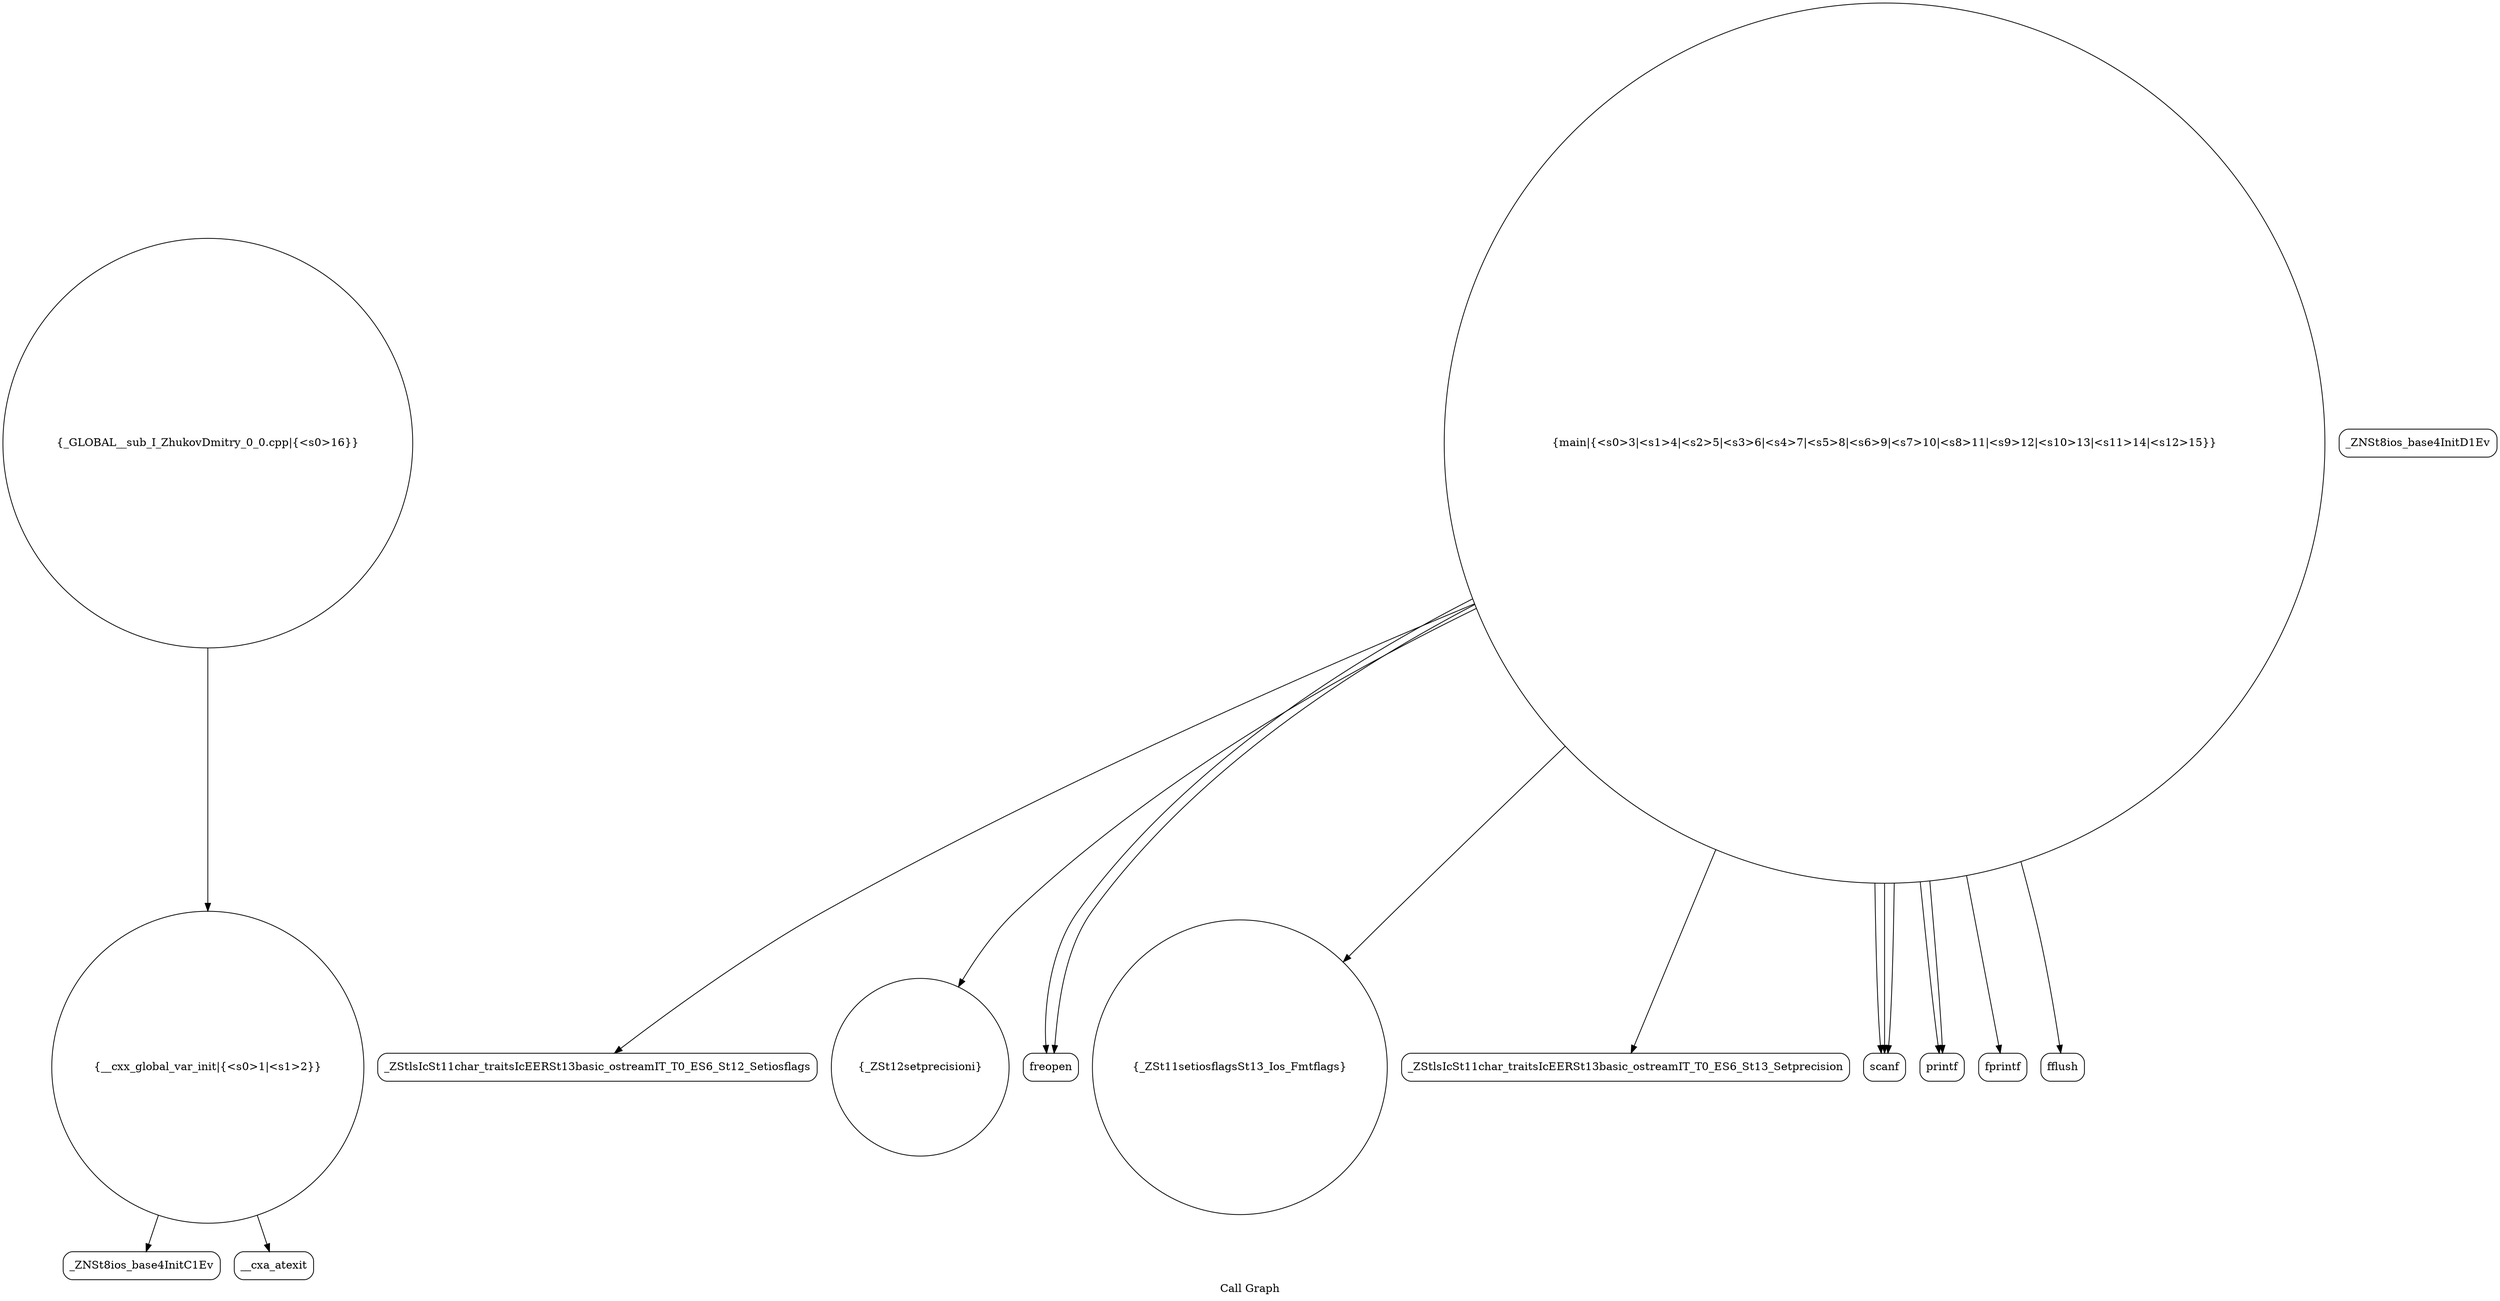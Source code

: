 digraph "Call Graph" {
	label="Call Graph";

	Node0x555cf74e5970 [shape=record,shape=circle,label="{__cxx_global_var_init|{<s0>1|<s1>2}}"];
	Node0x555cf74e5970:s0 -> Node0x555cf74e5e00[color=black];
	Node0x555cf74e5970:s1 -> Node0x555cf74e5f00[color=black];
	Node0x555cf74e6100 [shape=record,shape=Mrecord,label="{_ZStlsIcSt11char_traitsIcEERSt13basic_ostreamIT_T0_ES6_St12_Setiosflags}"];
	Node0x555cf74e6480 [shape=record,shape=circle,label="{_GLOBAL__sub_I_ZhukovDmitry_0_0.cpp|{<s0>16}}"];
	Node0x555cf74e6480:s0 -> Node0x555cf74e5970[color=black];
	Node0x555cf74e5e80 [shape=record,shape=Mrecord,label="{_ZNSt8ios_base4InitD1Ev}"];
	Node0x555cf74e6200 [shape=record,shape=circle,label="{_ZSt12setprecisioni}"];
	Node0x555cf74e5f80 [shape=record,shape=circle,label="{main|{<s0>3|<s1>4|<s2>5|<s3>6|<s4>7|<s5>8|<s6>9|<s7>10|<s8>11|<s9>12|<s10>13|<s11>14|<s12>15}}"];
	Node0x555cf74e5f80:s0 -> Node0x555cf74e6000[color=black];
	Node0x555cf74e5f80:s1 -> Node0x555cf74e6000[color=black];
	Node0x555cf74e5f80:s2 -> Node0x555cf74e6180[color=black];
	Node0x555cf74e5f80:s3 -> Node0x555cf74e6100[color=black];
	Node0x555cf74e5f80:s4 -> Node0x555cf74e6200[color=black];
	Node0x555cf74e5f80:s5 -> Node0x555cf74e6080[color=black];
	Node0x555cf74e5f80:s6 -> Node0x555cf74e6280[color=black];
	Node0x555cf74e5f80:s7 -> Node0x555cf74e6300[color=black];
	Node0x555cf74e5f80:s8 -> Node0x555cf74e6380[color=black];
	Node0x555cf74e5f80:s9 -> Node0x555cf74e6280[color=black];
	Node0x555cf74e5f80:s10 -> Node0x555cf74e6280[color=black];
	Node0x555cf74e5f80:s11 -> Node0x555cf74e6300[color=black];
	Node0x555cf74e5f80:s12 -> Node0x555cf74e6400[color=black];
	Node0x555cf74e6300 [shape=record,shape=Mrecord,label="{printf}"];
	Node0x555cf74e6080 [shape=record,shape=Mrecord,label="{_ZStlsIcSt11char_traitsIcEERSt13basic_ostreamIT_T0_ES6_St13_Setprecision}"];
	Node0x555cf74e6400 [shape=record,shape=Mrecord,label="{fflush}"];
	Node0x555cf74e5e00 [shape=record,shape=Mrecord,label="{_ZNSt8ios_base4InitC1Ev}"];
	Node0x555cf74e6180 [shape=record,shape=circle,label="{_ZSt11setiosflagsSt13_Ios_Fmtflags}"];
	Node0x555cf74e5f00 [shape=record,shape=Mrecord,label="{__cxa_atexit}"];
	Node0x555cf74e6280 [shape=record,shape=Mrecord,label="{scanf}"];
	Node0x555cf74e6000 [shape=record,shape=Mrecord,label="{freopen}"];
	Node0x555cf74e6380 [shape=record,shape=Mrecord,label="{fprintf}"];
}
